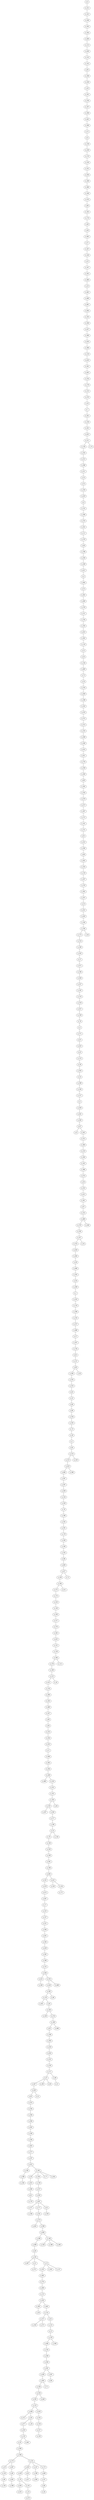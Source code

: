 graph grafoErdosRenyi_500_2000_DFS_R  {
n_0;
n_251;
n_141;
n_338;
n_293;
n_344;
n_409;
n_115;
n_436;
n_153;
n_142;
n_83;
n_196;
n_339;
n_50;
n_191;
n_228;
n_187;
n_208;
n_442;
n_268;
n_15;
n_8;
n_138;
n_239;
n_170;
n_229;
n_352;
n_356;
n_189;
n_366;
n_248;
n_470;
n_86;
n_182;
n_174;
n_46;
n_58;
n_483;
n_57;
n_347;
n_140;
n_53;
n_167;
n_302;
n_490;
n_10;
n_462;
n_469;
n_481;
n_404;
n_195;
n_206;
n_437;
n_389;
n_420;
n_368;
n_116;
n_416;
n_261;
n_403;
n_254;
n_179;
n_125;
n_370;
n_16;
n_7;
n_281;
n_156;
n_201;
n_435;
n_211;
n_128;
n_165;
n_312;
n_286;
n_311;
n_33;
n_35;
n_193;
n_419;
n_6;
n_155;
n_266;
n_233;
n_341;
n_111;
n_379;
n_48;
n_198;
n_240;
n_349;
n_412;
n_4;
n_464;
n_32;
n_381;
n_406;
n_378;
n_221;
n_234;
n_185;
n_455;
n_365;
n_119;
n_22;
n_43;
n_144;
n_460;
n_75;
n_24;
n_316;
n_449;
n_188;
n_243;
n_476;
n_375;
n_313;
n_103;
n_269;
n_346;
n_414;
n_451;
n_276;
n_358;
n_300;
n_89;
n_285;
n_350;
n_479;
n_472;
n_387;
n_272;
n_161;
n_151;
n_91;
n_322;
n_290;
n_88;
n_445;
n_163;
n_120;
n_297;
n_376;
n_382;
n_207;
n_23;
n_351;
n_450;
n_100;
n_194;
n_173;
n_214;
n_180;
n_343;
n_27;
n_471;
n_246;
n_456;
n_357;
n_192;
n_110;
n_319;
n_457;
n_238;
n_76;
n_3;
n_271;
n_87;
n_432;
n_42;
n_123;
n_39;
n_303;
n_55;
n_289;
n_164;
n_157;
n_5;
n_430;
n_441;
n_283;
n_97;
n_9;
n_262;
n_315;
n_360;
n_210;
n_200;
n_162;
n_388;
n_474;
n_26;
n_235;
n_415;
n_301;
n_67;
n_232;
n_466;
n_279;
n_236;
n_337;
n_314;
n_458;
n_385;
n_38;
n_488;
n_205;
n_59;
n_309;
n_1;
n_333;
n_118;
n_299;
n_145;
n_257;
n_486;
n_37;
n_307;
n_134;
n_61;
n_121;
n_90;
n_384;
n_335;
n_325;
n_62;
n_52;
n_84;
n_80;
n_334;
n_202;
n_73;
n_30;
n_2;
n_85;
n_223;
n_213;
n_410;
n_494;
n_397;
n_287;
n_439;
n_154;
n_359;
n_79;
n_186;
n_242;
n_291;
n_178;
n_336;
n_160;
n_105;
n_98;
n_493;
n_427;
n_326;
n_284;
n_372;
n_175;
n_310;
n_130;
n_230;
n_217;
n_270;
n_342;
n_422;
n_131;
n_129;
n_394;
n_278;
n_109;
n_215;
n_413;
n_124;
n_280;
n_245;
n_480;
n_247;
n_60;
n_64;
n_225;
n_354;
n_353;
n_11;
n_408;
n_363;
n_204;
n_249;
n_489;
n_318;
n_253;
n_102;
n_183;
n_219;
n_267;
n_295;
n_277;
n_190;
n_25;
n_70;
n_136;
n_250;
n_108;
n_361;
n_106;
n_492;
n_331;
n_478;
n_475;
n_487;
n_17;
n_222;
n_237;
n_321;
n_364;
n_401;
n_345;
n_429;
n_362;
n_296;
n_152;
n_444;
n_425;
n_260;
n_255;
n_428;
n_383;
n_133;
n_491;
n_82;
n_330;
n_329;
n_274;
n_199;
n_92;
n_166;
n_393;
n_418;
n_454;
n_252;
n_226;
n_117;
n_47;
n_447;
n_426;
n_95;
n_323;
n_244;
n_294;
n_304;
n_305;
n_169;
n_184;
n_402;
n_377;
n_197;
n_423;
n_148;
n_288;
n_146;
n_265;
n_29;
n_452;
n_380;
n_81;
n_176;
n_256;
n_158;
n_327;
n_263;
n_407;
n_127;
n_168;
n_177;
n_241;
n_373;
n_443;
n_306;
n_484;
n_390;
n_499;
n_40;
n_181;
n_497;
n_51;
n_275;
n_13;
n_332;
n_485;
n_374;
n_400;
n_113;
n_424;
n_395;
n_56;
n_463;
n_114;
n_317;
n_104;
n_371;
n_45;
n_122;
n_12;
n_159;
n_446;
n_143;
n_340;
n_264;
n_391;
n_438;
n_465;
n_258;
n_324;
n_392;
n_132;
n_448;
n_212;
n_63;
n_477;
n_203;
n_135;
n_20;
n_399;
n_348;
n_273;
n_19;
n_218;
n_69;
n_139;
n_467;
n_66;
n_482;
n_398;
n_231;
n_453;
n_459;
n_78;
n_405;
n_431;
n_101;
n_14;
n_473;
n_65;
n_417;
n_147;
n_298;
n_369;
n_172;
n_468;
n_107;
n_68;
n_34;
n_461;
n_36;
n_433;
n_355;
n_216;
n_227;
n_150;
n_440;
n_71;
n_367;
n_96;
n_308;
n_292;
n_137;
n_149;
n_328;
n_386;
n_495;
n_41;
n_259;
n_77;
n_434;
n_31;
n_282;
n_93;
n_99;
n_21;
n_496;
n_49;
n_498;
n_421;
n_320;
n_224;
n_171;
n_126;
n_94;
n_18;
n_112;
n_411;
n_72;
n_396;
n_220;
n_28;
n_54;
n_209;
n_44;
n_74;
n_0 -- n_251;
n_251 -- n_141;
n_141 -- n_338;
n_338 -- n_293;
n_293 -- n_344;
n_344 -- n_409;
n_409 -- n_115;
n_115 -- n_436;
n_436 -- n_153;
n_153 -- n_142;
n_142 -- n_83;
n_83 -- n_196;
n_196 -- n_339;
n_339 -- n_50;
n_50 -- n_191;
n_191 -- n_228;
n_228 -- n_187;
n_187 -- n_208;
n_208 -- n_442;
n_442 -- n_268;
n_268 -- n_15;
n_15 -- n_8;
n_8 -- n_138;
n_138 -- n_239;
n_239 -- n_170;
n_170 -- n_229;
n_229 -- n_352;
n_352 -- n_356;
n_356 -- n_189;
n_189 -- n_366;
n_366 -- n_248;
n_248 -- n_470;
n_470 -- n_86;
n_86 -- n_182;
n_182 -- n_174;
n_174 -- n_46;
n_46 -- n_58;
n_58 -- n_483;
n_483 -- n_57;
n_57 -- n_347;
n_347 -- n_140;
n_140 -- n_53;
n_53 -- n_167;
n_167 -- n_302;
n_302 -- n_490;
n_490 -- n_10;
n_10 -- n_462;
n_462 -- n_469;
n_469 -- n_481;
n_481 -- n_404;
n_404 -- n_195;
n_195 -- n_206;
n_206 -- n_437;
n_437 -- n_389;
n_389 -- n_420;
n_420 -- n_368;
n_368 -- n_116;
n_116 -- n_416;
n_416 -- n_261;
n_261 -- n_403;
n_403 -- n_254;
n_254 -- n_179;
n_179 -- n_125;
n_125 -- n_370;
n_370 -- n_16;
n_16 -- n_7;
n_7 -- n_281;
n_281 -- n_156;
n_156 -- n_201;
n_201 -- n_435;
n_435 -- n_211;
n_211 -- n_128;
n_128 -- n_165;
n_165 -- n_312;
n_312 -- n_286;
n_286 -- n_311;
n_311 -- n_33;
n_33 -- n_35;
n_35 -- n_193;
n_193 -- n_419;
n_419 -- n_6;
n_6 -- n_155;
n_155 -- n_266;
n_266 -- n_233;
n_233 -- n_341;
n_341 -- n_111;
n_111 -- n_379;
n_379 -- n_48;
n_48 -- n_198;
n_198 -- n_240;
n_240 -- n_349;
n_349 -- n_412;
n_412 -- n_4;
n_4 -- n_464;
n_464 -- n_32;
n_32 -- n_381;
n_381 -- n_406;
n_406 -- n_378;
n_378 -- n_221;
n_221 -- n_234;
n_234 -- n_185;
n_185 -- n_455;
n_455 -- n_365;
n_365 -- n_119;
n_119 -- n_22;
n_22 -- n_43;
n_43 -- n_144;
n_144 -- n_460;
n_460 -- n_75;
n_75 -- n_24;
n_24 -- n_316;
n_316 -- n_449;
n_449 -- n_188;
n_188 -- n_243;
n_243 -- n_476;
n_476 -- n_375;
n_375 -- n_313;
n_313 -- n_103;
n_103 -- n_269;
n_269 -- n_346;
n_346 -- n_414;
n_414 -- n_451;
n_451 -- n_276;
n_276 -- n_358;
n_358 -- n_300;
n_300 -- n_89;
n_89 -- n_285;
n_285 -- n_350;
n_350 -- n_479;
n_479 -- n_472;
n_472 -- n_387;
n_387 -- n_272;
n_272 -- n_161;
n_161 -- n_151;
n_151 -- n_91;
n_91 -- n_322;
n_322 -- n_290;
n_290 -- n_88;
n_88 -- n_445;
n_445 -- n_163;
n_163 -- n_120;
n_120 -- n_297;
n_297 -- n_376;
n_376 -- n_382;
n_382 -- n_207;
n_207 -- n_23;
n_23 -- n_351;
n_351 -- n_450;
n_450 -- n_100;
n_100 -- n_194;
n_194 -- n_173;
n_173 -- n_214;
n_214 -- n_180;
n_180 -- n_343;
n_343 -- n_27;
n_27 -- n_471;
n_471 -- n_246;
n_246 -- n_456;
n_456 -- n_357;
n_357 -- n_192;
n_192 -- n_110;
n_110 -- n_319;
n_319 -- n_457;
n_457 -- n_238;
n_238 -- n_76;
n_76 -- n_3;
n_3 -- n_271;
n_271 -- n_87;
n_87 -- n_432;
n_432 -- n_42;
n_42 -- n_123;
n_123 -- n_39;
n_39 -- n_303;
n_303 -- n_55;
n_55 -- n_289;
n_289 -- n_164;
n_164 -- n_157;
n_157 -- n_5;
n_5 -- n_430;
n_430 -- n_441;
n_441 -- n_283;
n_283 -- n_97;
n_97 -- n_9;
n_97 -- n_262;
n_262 -- n_315;
n_315 -- n_360;
n_360 -- n_210;
n_210 -- n_200;
n_200 -- n_162;
n_162 -- n_388;
n_388 -- n_474;
n_474 -- n_26;
n_26 -- n_235;
n_235 -- n_415;
n_415 -- n_301;
n_301 -- n_67;
n_67 -- n_232;
n_232 -- n_466;
n_466 -- n_279;
n_279 -- n_236;
n_236 -- n_337;
n_337 -- n_314;
n_314 -- n_458;
n_458 -- n_385;
n_385 -- n_38;
n_38 -- n_488;
n_488 -- n_205;
n_205 -- n_59;
n_59 -- n_309;
n_309 -- n_1;
n_1 -- n_333;
n_333 -- n_118;
n_118 -- n_299;
n_299 -- n_145;
n_145 -- n_257;
n_257 -- n_486;
n_486 -- n_37;
n_37 -- n_307;
n_307 -- n_134;
n_134 -- n_61;
n_61 -- n_121;
n_121 -- n_90;
n_90 -- n_384;
n_384 -- n_335;
n_335 -- n_325;
n_325 -- n_62;
n_62 -- n_52;
n_52 -- n_84;
n_84 -- n_80;
n_80 -- n_334;
n_334 -- n_202;
n_202 -- n_73;
n_73 -- n_30;
n_30 -- n_2;
n_2 -- n_85;
n_85 -- n_223;
n_223 -- n_213;
n_213 -- n_410;
n_410 -- n_494;
n_494 -- n_397;
n_397 -- n_287;
n_287 -- n_439;
n_439 -- n_154;
n_154 -- n_359;
n_359 -- n_79;
n_79 -- n_186;
n_186 -- n_242;
n_242 -- n_291;
n_291 -- n_178;
n_178 -- n_336;
n_336 -- n_160;
n_160 -- n_105;
n_105 -- n_98;
n_98 -- n_493;
n_493 -- n_427;
n_427 -- n_326;
n_326 -- n_284;
n_284 -- n_372;
n_372 -- n_175;
n_175 -- n_310;
n_310 -- n_130;
n_130 -- n_230;
n_230 -- n_217;
n_217 -- n_270;
n_270 -- n_342;
n_342 -- n_422;
n_422 -- n_131;
n_131 -- n_129;
n_129 -- n_394;
n_394 -- n_278;
n_278 -- n_109;
n_109 -- n_215;
n_215 -- n_413;
n_413 -- n_124;
n_124 -- n_280;
n_280 -- n_245;
n_245 -- n_480;
n_480 -- n_247;
n_247 -- n_60;
n_60 -- n_64;
n_64 -- n_225;
n_225 -- n_354;
n_354 -- n_353;
n_353 -- n_11;
n_11 -- n_408;
n_408 -- n_363;
n_363 -- n_204;
n_204 -- n_249;
n_249 -- n_489;
n_249 -- n_318;
n_318 -- n_253;
n_253 -- n_102;
n_102 -- n_183;
n_183 -- n_219;
n_219 -- n_267;
n_219 -- n_295;
n_295 -- n_277;
n_277 -- n_190;
n_190 -- n_25;
n_25 -- n_70;
n_70 -- n_136;
n_136 -- n_250;
n_250 -- n_108;
n_108 -- n_361;
n_361 -- n_106;
n_106 -- n_492;
n_492 -- n_331;
n_331 -- n_478;
n_478 -- n_475;
n_475 -- n_487;
n_487 -- n_17;
n_17 -- n_222;
n_222 -- n_237;
n_237 -- n_321;
n_321 -- n_364;
n_364 -- n_401;
n_401 -- n_345;
n_345 -- n_429;
n_429 -- n_362;
n_362 -- n_296;
n_296 -- n_152;
n_152 -- n_444;
n_444 -- n_425;
n_425 -- n_260;
n_444 -- n_255;
n_255 -- n_428;
n_428 -- n_383;
n_383 -- n_133;
n_133 -- n_491;
n_133 -- n_82;
n_82 -- n_330;
n_330 -- n_329;
n_330 -- n_274;
n_274 -- n_199;
n_199 -- n_92;
n_92 -- n_166;
n_166 -- n_393;
n_393 -- n_418;
n_418 -- n_454;
n_454 -- n_252;
n_252 -- n_226;
n_226 -- n_117;
n_117 -- n_47;
n_47 -- n_447;
n_447 -- n_426;
n_426 -- n_95;
n_95 -- n_323;
n_323 -- n_244;
n_244 -- n_294;
n_294 -- n_304;
n_304 -- n_305;
n_305 -- n_169;
n_169 -- n_184;
n_184 -- n_402;
n_402 -- n_377;
n_377 -- n_197;
n_197 -- n_423;
n_423 -- n_148;
n_148 -- n_288;
n_288 -- n_146;
n_423 -- n_265;
n_265 -- n_29;
n_29 -- n_452;
n_452 -- n_380;
n_380 -- n_81;
n_81 -- n_176;
n_265 -- n_256;
n_256 -- n_158;
n_158 -- n_327;
n_327 -- n_263;
n_263 -- n_407;
n_407 -- n_127;
n_127 -- n_168;
n_407 -- n_177;
n_177 -- n_241;
n_241 -- n_373;
n_373 -- n_443;
n_373 -- n_306;
n_306 -- n_484;
n_484 -- n_390;
n_390 -- n_499;
n_499 -- n_40;
n_40 -- n_181;
n_181 -- n_497;
n_181 -- n_51;
n_51 -- n_275;
n_181 -- n_13;
n_13 -- n_332;
n_332 -- n_485;
n_485 -- n_374;
n_374 -- n_400;
n_400 -- n_113;
n_113 -- n_424;
n_424 -- n_395;
n_395 -- n_56;
n_424 -- n_463;
n_463 -- n_114;
n_114 -- n_317;
n_317 -- n_104;
n_317 -- n_371;
n_114 -- n_45;
n_45 -- n_122;
n_122 -- n_12;
n_12 -- n_159;
n_159 -- n_446;
n_446 -- n_143;
n_143 -- n_340;
n_340 -- n_264;
n_264 -- n_391;
n_391 -- n_438;
n_438 -- n_465;
n_465 -- n_258;
n_258 -- n_324;
n_324 -- n_392;
n_392 -- n_132;
n_132 -- n_448;
n_448 -- n_212;
n_448 -- n_63;
n_63 -- n_477;
n_477 -- n_203;
n_203 -- n_135;
n_135 -- n_20;
n_20 -- n_399;
n_399 -- n_348;
n_348 -- n_273;
n_273 -- n_19;
n_19 -- n_218;
n_218 -- n_69;
n_69 -- n_139;
n_273 -- n_467;
n_467 -- n_66;
n_66 -- n_482;
n_482 -- n_398;
n_348 -- n_231;
n_231 -- n_453;
n_453 -- n_459;
n_459 -- n_78;
n_78 -- n_405;
n_405 -- n_431;
n_78 -- n_101;
n_101 -- n_14;
n_14 -- n_473;
n_453 -- n_65;
n_65 -- n_417;
n_231 -- n_147;
n_147 -- n_298;
n_298 -- n_369;
n_231 -- n_172;
n_172 -- n_468;
n_468 -- n_107;
n_107 -- n_68;
n_68 -- n_34;
n_135 -- n_461;
n_63 -- n_36;
n_132 -- n_433;
n_433 -- n_355;
n_355 -- n_216;
n_216 -- n_227;
n_227 -- n_150;
n_324 -- n_440;
n_465 -- n_71;
n_391 -- n_367;
n_367 -- n_96;
n_159 -- n_308;
n_13 -- n_292;
n_13 -- n_137;
n_484 -- n_149;
n_149 -- n_328;
n_149 -- n_386;
n_149 -- n_495;
n_407 -- n_41;
n_41 -- n_259;
n_265 -- n_77;
n_265 -- n_434;
n_426 -- n_31;
n_47 -- n_282;
n_47 -- n_93;
n_117 -- n_99;
n_99 -- n_21;
n_199 -- n_496;
n_383 -- n_49;
n_255 -- n_498;
n_492 -- n_421;
n_421 -- n_320;
n_421 -- n_224;
n_224 -- n_171;
n_25 -- n_126;
n_183 -- n_94;
n_215 -- n_18;
n_394 -- n_112;
n_284 -- n_411;
n_427 -- n_72;
n_410 -- n_396;
n_223 -- n_220;
n_90 -- n_28;
n_337 -- n_54;
n_466 -- n_209;
n_194 -- n_44;
n_211 -- n_74;
}